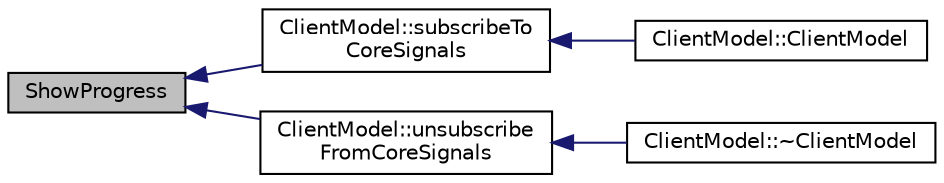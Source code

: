 digraph "ShowProgress"
{
  edge [fontname="Helvetica",fontsize="10",labelfontname="Helvetica",labelfontsize="10"];
  node [fontname="Helvetica",fontsize="10",shape=record];
  rankdir="LR";
  Node18 [label="ShowProgress",height=0.2,width=0.4,color="black", fillcolor="grey75", style="filled", fontcolor="black"];
  Node18 -> Node19 [dir="back",color="midnightblue",fontsize="10",style="solid",fontname="Helvetica"];
  Node19 [label="ClientModel::subscribeTo\lCoreSignals",height=0.2,width=0.4,color="black", fillcolor="white", style="filled",URL="$df/d25/class_client_model.html#af999175eeba51c30f7597efbe59640ca"];
  Node19 -> Node20 [dir="back",color="midnightblue",fontsize="10",style="solid",fontname="Helvetica"];
  Node20 [label="ClientModel::ClientModel",height=0.2,width=0.4,color="black", fillcolor="white", style="filled",URL="$df/d25/class_client_model.html#aec1d32d5dc8c094eba66036a19a22854"];
  Node18 -> Node21 [dir="back",color="midnightblue",fontsize="10",style="solid",fontname="Helvetica"];
  Node21 [label="ClientModel::unsubscribe\lFromCoreSignals",height=0.2,width=0.4,color="black", fillcolor="white", style="filled",URL="$df/d25/class_client_model.html#ad23e386af881b7091b7d7f00af1b2a18"];
  Node21 -> Node22 [dir="back",color="midnightblue",fontsize="10",style="solid",fontname="Helvetica"];
  Node22 [label="ClientModel::~ClientModel",height=0.2,width=0.4,color="black", fillcolor="white", style="filled",URL="$df/d25/class_client_model.html#ab20086c4e6220c59b8464ee0e3fbb9da"];
}
